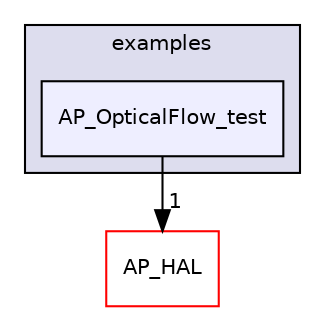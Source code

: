 digraph "libraries/AP_OpticalFlow/examples/AP_OpticalFlow_test" {
  compound=true
  node [ fontsize="10", fontname="Helvetica"];
  edge [ labelfontsize="10", labelfontname="Helvetica"];
  subgraph clusterdir_3e823aabb1563da21ff5a1277dd12e26 {
    graph [ bgcolor="#ddddee", pencolor="black", label="examples" fontname="Helvetica", fontsize="10", URL="dir_3e823aabb1563da21ff5a1277dd12e26.html"]
  dir_d19ee1fef5d2ee9cbabc600b7858d811 [shape=box, label="AP_OpticalFlow_test", style="filled", fillcolor="#eeeeff", pencolor="black", URL="dir_d19ee1fef5d2ee9cbabc600b7858d811.html"];
  }
  dir_1cbc10423b2512b31103883361e0123b [shape=box label="AP_HAL" fillcolor="white" style="filled" color="red" URL="dir_1cbc10423b2512b31103883361e0123b.html"];
  dir_d19ee1fef5d2ee9cbabc600b7858d811->dir_1cbc10423b2512b31103883361e0123b [headlabel="1", labeldistance=1.5 headhref="dir_000123_000046.html"];
}

